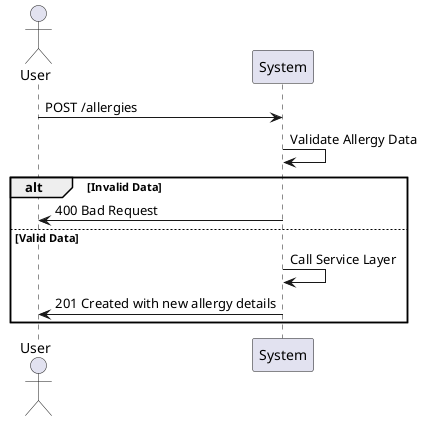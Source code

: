 @startuml
actor User
participant System

User -> System: POST /allergies
System -> System: Validate Allergy Data
alt Invalid Data
    System -> User: 400 Bad Request
else Valid Data
    System -> System: Call Service Layer
    System -> User: 201 Created with new allergy details
end
@enduml

